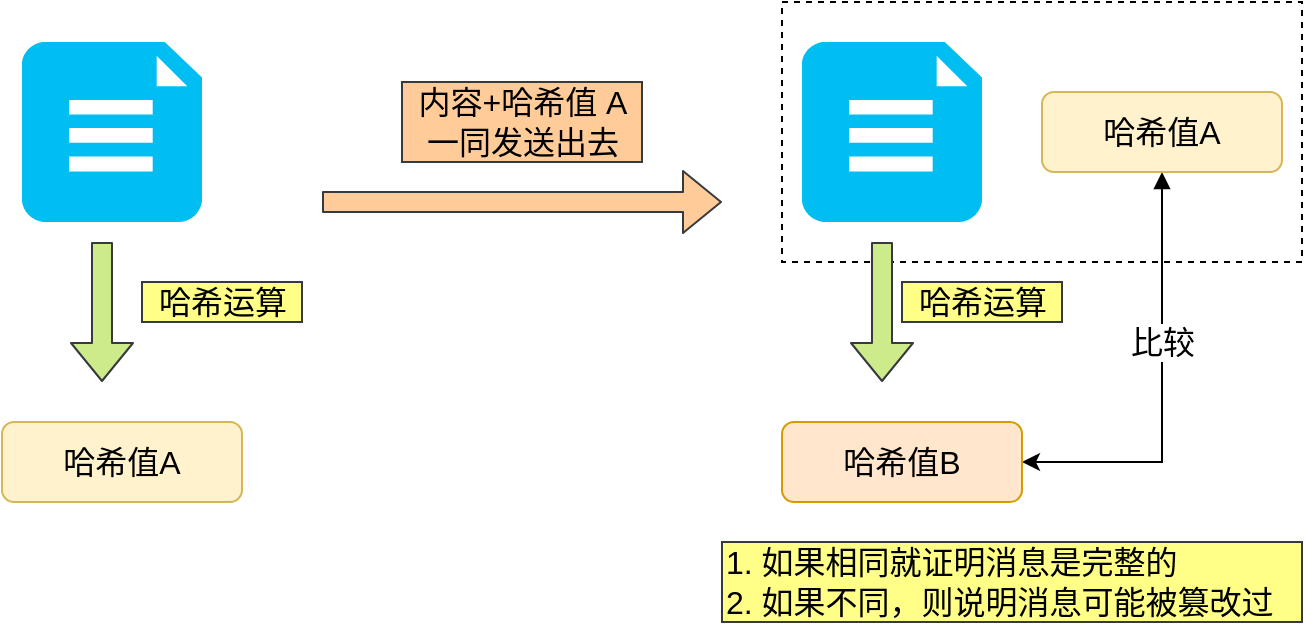 <mxfile version="14.9.2" type="github">
  <diagram id="Ms9xfb1MAtSLR_JwPrsC" name="Page-1">
    <mxGraphModel dx="1422" dy="794" grid="1" gridSize="10" guides="1" tooltips="1" connect="1" arrows="1" fold="1" page="1" pageScale="1" pageWidth="827" pageHeight="1169" math="0" shadow="0">
      <root>
        <mxCell id="0" />
        <mxCell id="1" parent="0" />
        <mxCell id="4vJ_d8DM7VvG51iMcIHR-17" value="" style="rounded=0;whiteSpace=wrap;html=1;fontSize=16;align=left;dashed=1;" vertex="1" parent="1">
          <mxGeometry x="560" y="190" width="260" height="130" as="geometry" />
        </mxCell>
        <mxCell id="4vJ_d8DM7VvG51iMcIHR-1" value="" style="verticalLabelPosition=bottom;html=1;verticalAlign=top;align=center;strokeColor=none;fillColor=#00BEF2;shape=mxgraph.azure.file_2;pointerEvents=1;fontSize=16;" vertex="1" parent="1">
          <mxGeometry x="180" y="210" width="90" height="90" as="geometry" />
        </mxCell>
        <mxCell id="4vJ_d8DM7VvG51iMcIHR-2" value="" style="shape=flexArrow;endArrow=classic;html=1;fontSize=16;fillColor=#cdeb8b;strokeColor=#36393d;" edge="1" parent="1">
          <mxGeometry width="50" height="50" relative="1" as="geometry">
            <mxPoint x="220" y="310" as="sourcePoint" />
            <mxPoint x="220" y="380" as="targetPoint" />
          </mxGeometry>
        </mxCell>
        <mxCell id="4vJ_d8DM7VvG51iMcIHR-3" value="哈希运算" style="text;html=1;align=center;verticalAlign=middle;resizable=0;points=[];autosize=1;strokeColor=#36393d;fontSize=16;fillColor=#ffff88;" vertex="1" parent="1">
          <mxGeometry x="240" y="330" width="80" height="20" as="geometry" />
        </mxCell>
        <mxCell id="4vJ_d8DM7VvG51iMcIHR-5" value="哈希值A" style="rounded=1;whiteSpace=wrap;html=1;fontSize=16;fillColor=#fff2cc;strokeColor=#d6b656;" vertex="1" parent="1">
          <mxGeometry x="170" y="400" width="120" height="40" as="geometry" />
        </mxCell>
        <mxCell id="4vJ_d8DM7VvG51iMcIHR-6" value="" style="shape=flexArrow;endArrow=classic;html=1;fontSize=16;fillColor=#ffcc99;strokeColor=#36393d;" edge="1" parent="1">
          <mxGeometry width="50" height="50" relative="1" as="geometry">
            <mxPoint x="330" y="290" as="sourcePoint" />
            <mxPoint x="530" y="290" as="targetPoint" />
          </mxGeometry>
        </mxCell>
        <mxCell id="4vJ_d8DM7VvG51iMcIHR-8" value="" style="verticalLabelPosition=bottom;html=1;verticalAlign=top;align=center;strokeColor=none;fillColor=#00BEF2;shape=mxgraph.azure.file_2;pointerEvents=1;fontSize=16;" vertex="1" parent="1">
          <mxGeometry x="570" y="210" width="90" height="90" as="geometry" />
        </mxCell>
        <mxCell id="4vJ_d8DM7VvG51iMcIHR-9" value="" style="shape=flexArrow;endArrow=classic;html=1;fontSize=16;fillColor=#cdeb8b;strokeColor=#36393d;" edge="1" parent="1">
          <mxGeometry width="50" height="50" relative="1" as="geometry">
            <mxPoint x="610" y="310" as="sourcePoint" />
            <mxPoint x="610" y="380" as="targetPoint" />
          </mxGeometry>
        </mxCell>
        <mxCell id="4vJ_d8DM7VvG51iMcIHR-10" value="哈希运算" style="text;html=1;align=center;verticalAlign=middle;resizable=0;points=[];autosize=1;strokeColor=#36393d;fontSize=16;fillColor=#ffff88;" vertex="1" parent="1">
          <mxGeometry x="620" y="330" width="80" height="20" as="geometry" />
        </mxCell>
        <mxCell id="4vJ_d8DM7VvG51iMcIHR-14" value="比较" style="edgeStyle=orthogonalEdgeStyle;rounded=0;orthogonalLoop=1;jettySize=auto;html=1;entryX=0.5;entryY=1;entryDx=0;entryDy=0;fontSize=16;endArrow=block;endFill=1;startArrow=classic;startFill=1;" edge="1" parent="1" source="4vJ_d8DM7VvG51iMcIHR-11" target="4vJ_d8DM7VvG51iMcIHR-13">
          <mxGeometry x="0.209" relative="1" as="geometry">
            <mxPoint as="offset" />
          </mxGeometry>
        </mxCell>
        <mxCell id="4vJ_d8DM7VvG51iMcIHR-11" value="哈希值B" style="rounded=1;whiteSpace=wrap;html=1;fontSize=16;fillColor=#ffe6cc;strokeColor=#d79b00;" vertex="1" parent="1">
          <mxGeometry x="560" y="400" width="120" height="40" as="geometry" />
        </mxCell>
        <mxCell id="4vJ_d8DM7VvG51iMcIHR-13" value="哈希值A" style="rounded=1;whiteSpace=wrap;html=1;fontSize=16;fillColor=#fff2cc;strokeColor=#d6b656;" vertex="1" parent="1">
          <mxGeometry x="690" y="235" width="120" height="40" as="geometry" />
        </mxCell>
        <mxCell id="4vJ_d8DM7VvG51iMcIHR-15" value="1. 如果相同就证明消息是完整的&lt;br&gt;2. 如果不同，则说明消息可能被篡改过" style="text;html=1;align=left;verticalAlign=middle;resizable=0;points=[];autosize=1;strokeColor=#36393d;fontSize=16;fillColor=#ffff88;" vertex="1" parent="1">
          <mxGeometry x="530" y="460" width="290" height="40" as="geometry" />
        </mxCell>
        <mxCell id="4vJ_d8DM7VvG51iMcIHR-16" value="内容+哈希值 A&lt;br&gt;一同发送出去" style="text;html=1;align=center;verticalAlign=middle;resizable=0;points=[];autosize=1;strokeColor=#36393d;fontSize=16;fillColor=#ffcc99;" vertex="1" parent="1">
          <mxGeometry x="370" y="230" width="120" height="40" as="geometry" />
        </mxCell>
      </root>
    </mxGraphModel>
  </diagram>
</mxfile>
